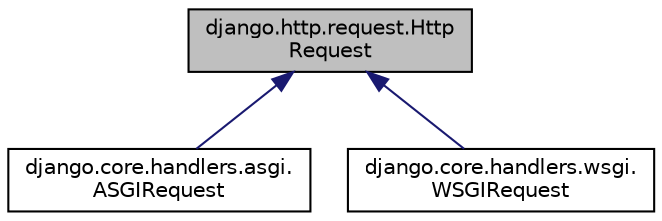 digraph "django.http.request.HttpRequest"
{
 // LATEX_PDF_SIZE
  edge [fontname="Helvetica",fontsize="10",labelfontname="Helvetica",labelfontsize="10"];
  node [fontname="Helvetica",fontsize="10",shape=record];
  Node1 [label="django.http.request.Http\lRequest",height=0.2,width=0.4,color="black", fillcolor="grey75", style="filled", fontcolor="black",tooltip=" "];
  Node1 -> Node2 [dir="back",color="midnightblue",fontsize="10",style="solid",fontname="Helvetica"];
  Node2 [label="django.core.handlers.asgi.\lASGIRequest",height=0.2,width=0.4,color="black", fillcolor="white", style="filled",URL="$classdjango_1_1core_1_1handlers_1_1asgi_1_1_a_s_g_i_request.html",tooltip=" "];
  Node1 -> Node3 [dir="back",color="midnightblue",fontsize="10",style="solid",fontname="Helvetica"];
  Node3 [label="django.core.handlers.wsgi.\lWSGIRequest",height=0.2,width=0.4,color="black", fillcolor="white", style="filled",URL="$classdjango_1_1core_1_1handlers_1_1wsgi_1_1_w_s_g_i_request.html",tooltip=" "];
}
